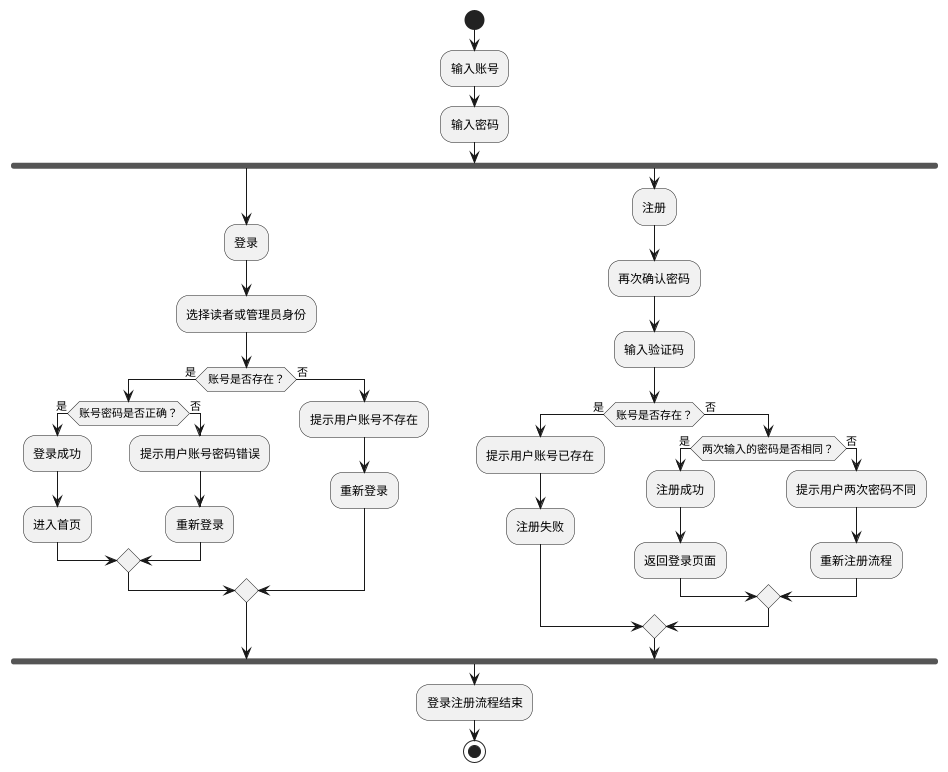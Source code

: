 @startuml

start
:输入账号;
:输入密码;
fork
:登录;
:选择读者或管理员身份;
if(账号是否存在？) then(是)
    if(账号密码是否正确？) then(是)
        :登录成功;
        :进入首页;
     else(否)
        :提示用户账号密码错误;
        :重新登录;
     endif;
else(否)
    :提示用户账号不存在;
    :重新登录;
endif;
fork again
:注册;
:再次确认密码;
:输入验证码;
if(账号是否存在？) then(是)
    :提示用户账号已存在;
    :注册失败;
else(否)
    if(两次输入的密码是否相同？) then(是)
        :注册成功;
        :返回登录页面;
    else(否)
        :提示用户两次密码不同;
        :重新注册流程;
    endif;
endif;
endfork
:登录注册流程结束;
stop;

@enduml
